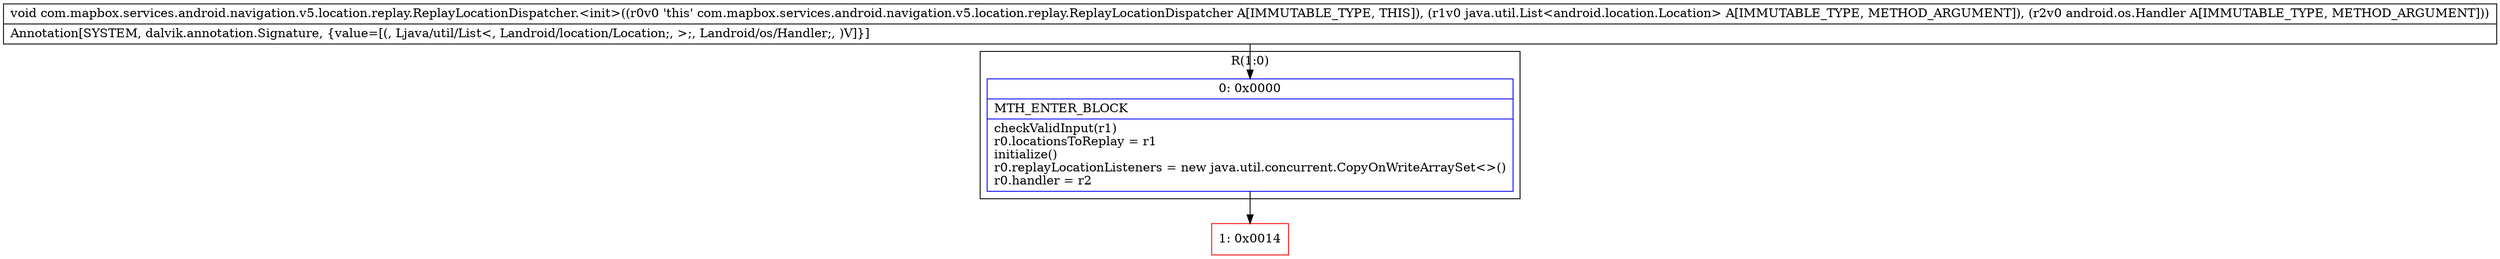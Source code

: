 digraph "CFG forcom.mapbox.services.android.navigation.v5.location.replay.ReplayLocationDispatcher.\<init\>(Ljava\/util\/List;Landroid\/os\/Handler;)V" {
subgraph cluster_Region_475149384 {
label = "R(1:0)";
node [shape=record,color=blue];
Node_0 [shape=record,label="{0\:\ 0x0000|MTH_ENTER_BLOCK\l|checkValidInput(r1)\lr0.locationsToReplay = r1\linitialize()\lr0.replayLocationListeners = new java.util.concurrent.CopyOnWriteArraySet\<\>()\lr0.handler = r2\l}"];
}
Node_1 [shape=record,color=red,label="{1\:\ 0x0014}"];
MethodNode[shape=record,label="{void com.mapbox.services.android.navigation.v5.location.replay.ReplayLocationDispatcher.\<init\>((r0v0 'this' com.mapbox.services.android.navigation.v5.location.replay.ReplayLocationDispatcher A[IMMUTABLE_TYPE, THIS]), (r1v0 java.util.List\<android.location.Location\> A[IMMUTABLE_TYPE, METHOD_ARGUMENT]), (r2v0 android.os.Handler A[IMMUTABLE_TYPE, METHOD_ARGUMENT]))  | Annotation[SYSTEM, dalvik.annotation.Signature, \{value=[(, Ljava\/util\/List\<, Landroid\/location\/Location;, \>;, Landroid\/os\/Handler;, )V]\}]\l}"];
MethodNode -> Node_0;
Node_0 -> Node_1;
}

